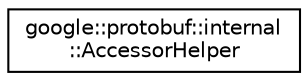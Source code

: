 digraph "类继承关系图"
{
 // LATEX_PDF_SIZE
  edge [fontname="Helvetica",fontsize="10",labelfontname="Helvetica",labelfontsize="10"];
  node [fontname="Helvetica",fontsize="10",shape=record];
  rankdir="LR";
  Node0 [label="google::protobuf::internal\l::AccessorHelper",height=0.2,width=0.4,color="black", fillcolor="white", style="filled",URL="$classgoogle_1_1protobuf_1_1internal_1_1AccessorHelper.html",tooltip=" "];
}
